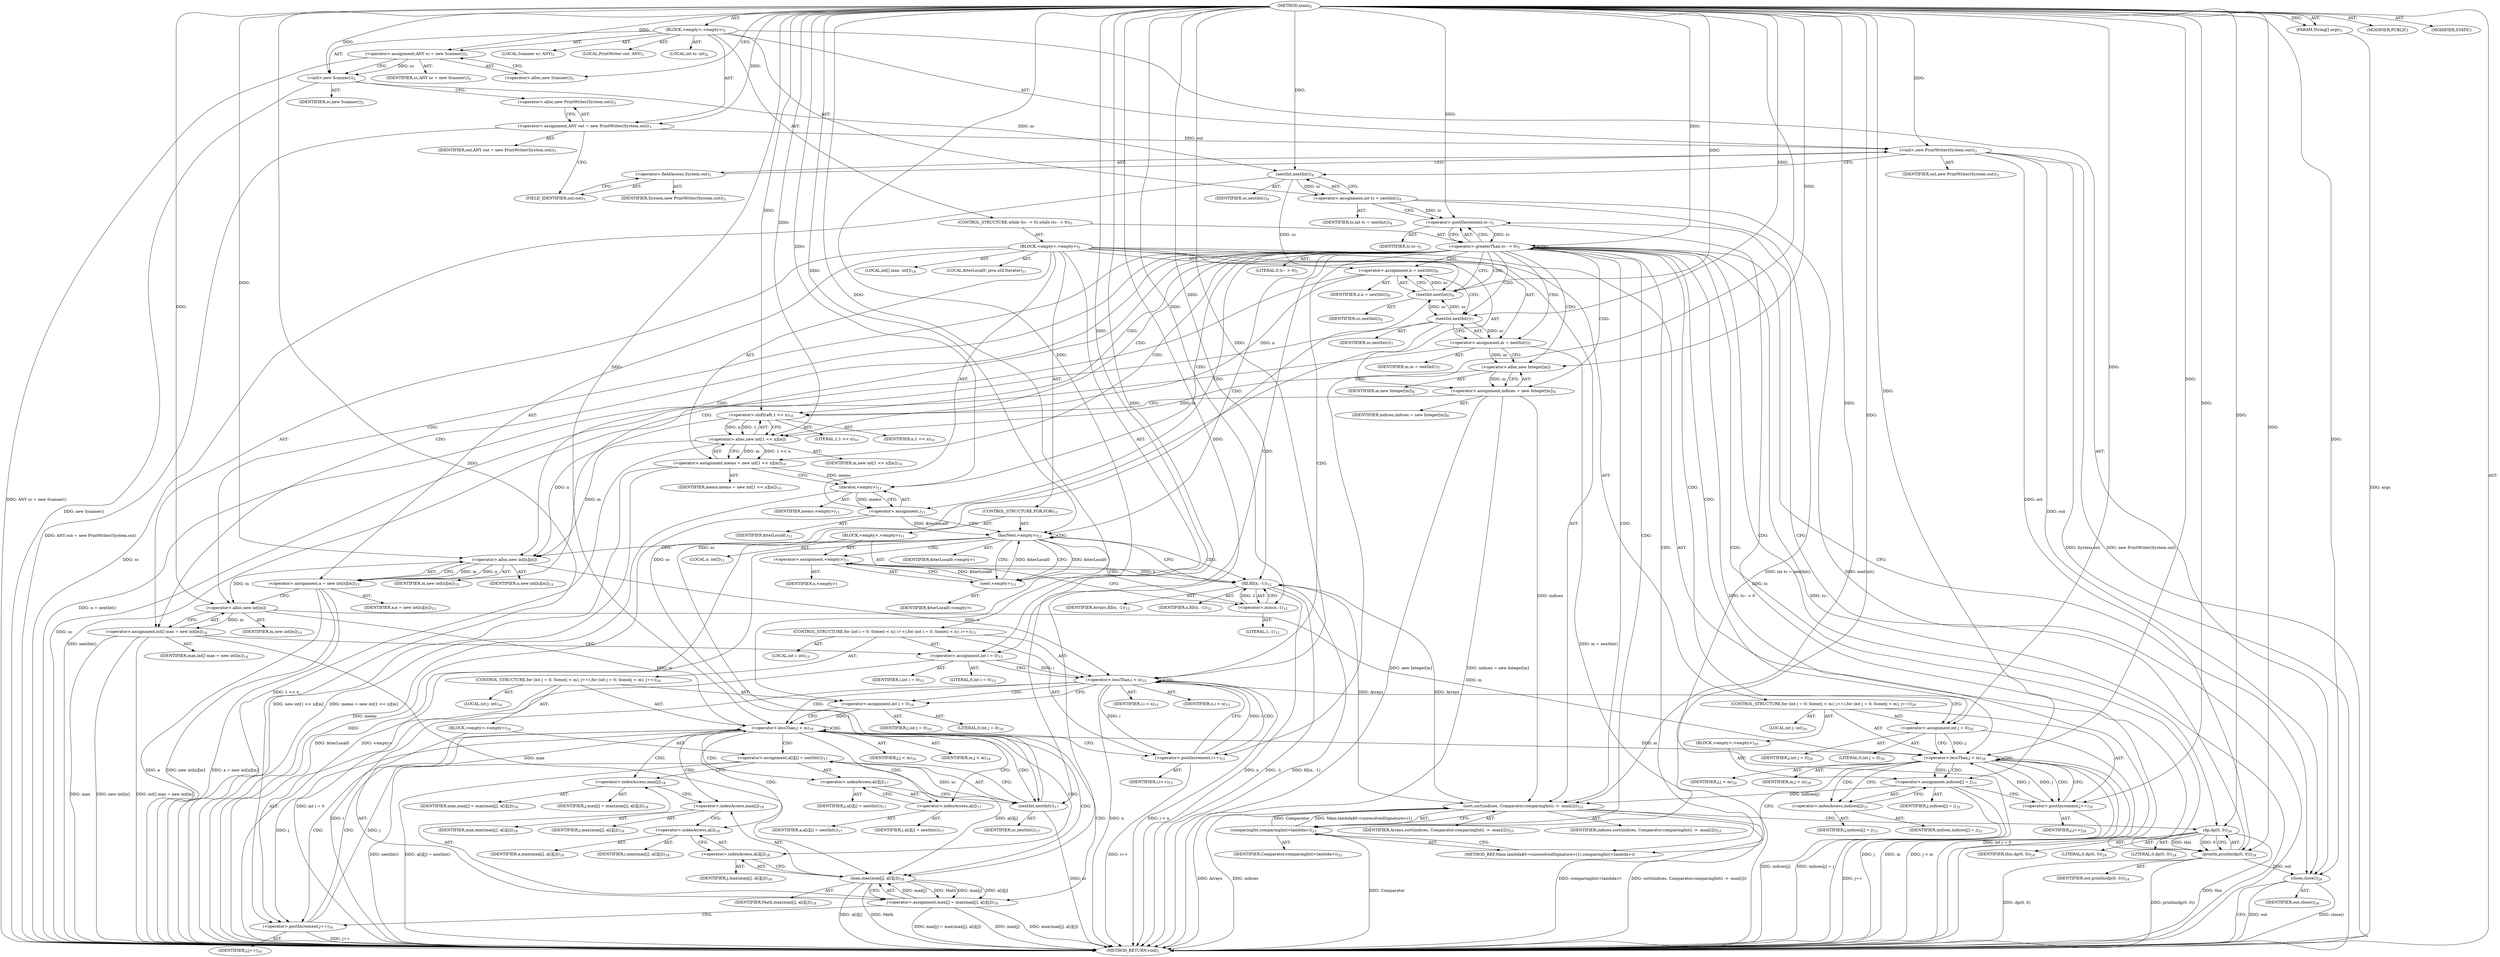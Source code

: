 digraph "main" {  
"34" [label = <(METHOD,main)<SUB>1</SUB>> ]
"19" [label = <(PARAM,String[] args)<SUB>1</SUB>> ]
"35" [label = <(BLOCK,&lt;empty&gt;,&lt;empty&gt;)<SUB>1</SUB>> ]
"4" [label = <(LOCAL,Scanner sc: ANY)<SUB>2</SUB>> ]
"36" [label = <(&lt;operator&gt;.assignment,ANY sc = new Scanner())<SUB>2</SUB>> ]
"37" [label = <(IDENTIFIER,sc,ANY sc = new Scanner())<SUB>2</SUB>> ]
"38" [label = <(&lt;operator&gt;.alloc,new Scanner())<SUB>2</SUB>> ]
"39" [label = <(&lt;init&gt;,new Scanner())<SUB>2</SUB>> ]
"3" [label = <(IDENTIFIER,sc,new Scanner())<SUB>2</SUB>> ]
"6" [label = <(LOCAL,PrintWriter out: ANY)<SUB>3</SUB>> ]
"40" [label = <(&lt;operator&gt;.assignment,ANY out = new PrintWriter(System.out))<SUB>3</SUB>> ]
"41" [label = <(IDENTIFIER,out,ANY out = new PrintWriter(System.out))<SUB>3</SUB>> ]
"42" [label = <(&lt;operator&gt;.alloc,new PrintWriter(System.out))<SUB>3</SUB>> ]
"43" [label = <(&lt;init&gt;,new PrintWriter(System.out))<SUB>3</SUB>> ]
"5" [label = <(IDENTIFIER,out,new PrintWriter(System.out))<SUB>3</SUB>> ]
"44" [label = <(&lt;operator&gt;.fieldAccess,System.out)<SUB>3</SUB>> ]
"45" [label = <(IDENTIFIER,System,new PrintWriter(System.out))<SUB>3</SUB>> ]
"46" [label = <(FIELD_IDENTIFIER,out,out)<SUB>3</SUB>> ]
"17" [label = <(LOCAL,int tc: int)<SUB>4</SUB>> ]
"47" [label = <(&lt;operator&gt;.assignment,int tc = nextInt())<SUB>4</SUB>> ]
"48" [label = <(IDENTIFIER,tc,int tc = nextInt())<SUB>4</SUB>> ]
"49" [label = <(nextInt,nextInt())<SUB>4</SUB>> ]
"50" [label = <(IDENTIFIER,sc,nextInt())<SUB>4</SUB>> ]
"51" [label = <(CONTROL_STRUCTURE,while (tc-- &gt; 0),while (tc-- &gt; 0))<SUB>5</SUB>> ]
"52" [label = <(&lt;operator&gt;.greaterThan,tc-- &gt; 0)<SUB>5</SUB>> ]
"53" [label = <(&lt;operator&gt;.postDecrement,tc--)<SUB>5</SUB>> ]
"54" [label = <(IDENTIFIER,tc,tc--)<SUB>5</SUB>> ]
"55" [label = <(LITERAL,0,tc-- &gt; 0)<SUB>5</SUB>> ]
"56" [label = <(BLOCK,&lt;empty&gt;,&lt;empty&gt;)<SUB>5</SUB>> ]
"57" [label = <(&lt;operator&gt;.assignment,n = nextInt())<SUB>6</SUB>> ]
"58" [label = <(IDENTIFIER,n,n = nextInt())<SUB>6</SUB>> ]
"59" [label = <(nextInt,nextInt())<SUB>6</SUB>> ]
"60" [label = <(IDENTIFIER,sc,nextInt())<SUB>6</SUB>> ]
"61" [label = <(&lt;operator&gt;.assignment,m = nextInt())<SUB>7</SUB>> ]
"62" [label = <(IDENTIFIER,m,m = nextInt())<SUB>7</SUB>> ]
"63" [label = <(nextInt,nextInt())<SUB>7</SUB>> ]
"64" [label = <(IDENTIFIER,sc,nextInt())<SUB>7</SUB>> ]
"65" [label = <(&lt;operator&gt;.assignment,indices = new Integer[m])<SUB>8</SUB>> ]
"66" [label = <(IDENTIFIER,indices,indices = new Integer[m])<SUB>8</SUB>> ]
"67" [label = <(&lt;operator&gt;.alloc,new Integer[m])> ]
"68" [label = <(IDENTIFIER,m,new Integer[m])<SUB>8</SUB>> ]
"69" [label = <(&lt;operator&gt;.assignment,memo = new int[1 &lt;&lt; n][m])<SUB>10</SUB>> ]
"70" [label = <(IDENTIFIER,memo,memo = new int[1 &lt;&lt; n][m])<SUB>10</SUB>> ]
"71" [label = <(&lt;operator&gt;.alloc,new int[1 &lt;&lt; n][m])> ]
"72" [label = <(&lt;operator&gt;.shiftLeft,1 &lt;&lt; n)<SUB>10</SUB>> ]
"73" [label = <(LITERAL,1,1 &lt;&lt; n)<SUB>10</SUB>> ]
"74" [label = <(IDENTIFIER,n,1 &lt;&lt; n)<SUB>10</SUB>> ]
"75" [label = <(IDENTIFIER,m,new int[1 &lt;&lt; n][m])<SUB>10</SUB>> ]
"76" [label = <(LOCAL,$iterLocal0: java.util.Iterator)<SUB>11</SUB>> ]
"77" [label = <(&lt;operator&gt;.assignment,)<SUB>11</SUB>> ]
"78" [label = <(IDENTIFIER,$iterLocal0,)<SUB>11</SUB>> ]
"79" [label = <(iterator,&lt;empty&gt;)<SUB>11</SUB>> ]
"80" [label = <(IDENTIFIER,memo,&lt;empty&gt;)<SUB>11</SUB>> ]
"81" [label = <(CONTROL_STRUCTURE,FOR,FOR)<SUB>11</SUB>> ]
"82" [label = <(hasNext,&lt;empty&gt;)<SUB>11</SUB>> ]
"83" [label = <(IDENTIFIER,$iterLocal0,&lt;empty&gt;)> ]
"84" [label = <(BLOCK,&lt;empty&gt;,&lt;empty&gt;)<SUB>11</SUB>> ]
"85" [label = <(LOCAL,x: int[])<SUB>11</SUB>> ]
"86" [label = <(&lt;operator&gt;.assignment,&lt;empty&gt;)<SUB>11</SUB>> ]
"87" [label = <(IDENTIFIER,x,&lt;empty&gt;)> ]
"88" [label = <(next,&lt;empty&gt;)<SUB>11</SUB>> ]
"89" [label = <(IDENTIFIER,$iterLocal0,&lt;empty&gt;)> ]
"90" [label = <(fill,fill(x, -1))<SUB>12</SUB>> ]
"91" [label = <(IDENTIFIER,Arrays,fill(x, -1))<SUB>12</SUB>> ]
"92" [label = <(IDENTIFIER,x,fill(x, -1))<SUB>12</SUB>> ]
"93" [label = <(&lt;operator&gt;.minus,-1)<SUB>12</SUB>> ]
"94" [label = <(LITERAL,1,-1)<SUB>12</SUB>> ]
"95" [label = <(&lt;operator&gt;.assignment,a = new int[n][m])<SUB>13</SUB>> ]
"96" [label = <(IDENTIFIER,a,a = new int[n][m])<SUB>13</SUB>> ]
"97" [label = <(&lt;operator&gt;.alloc,new int[n][m])> ]
"98" [label = <(IDENTIFIER,n,new int[n][m])<SUB>13</SUB>> ]
"99" [label = <(IDENTIFIER,m,new int[n][m])<SUB>13</SUB>> ]
"8" [label = <(LOCAL,int[] max: int[])<SUB>14</SUB>> ]
"100" [label = <(&lt;operator&gt;.assignment,int[] max = new int[m])<SUB>14</SUB>> ]
"101" [label = <(IDENTIFIER,max,int[] max = new int[m])<SUB>14</SUB>> ]
"102" [label = <(&lt;operator&gt;.alloc,new int[m])> ]
"103" [label = <(IDENTIFIER,m,new int[m])<SUB>14</SUB>> ]
"104" [label = <(CONTROL_STRUCTURE,for (int i = 0; Some(i &lt; n); i++),for (int i = 0; Some(i &lt; n); i++))<SUB>15</SUB>> ]
"11" [label = <(LOCAL,int i: int)<SUB>15</SUB>> ]
"105" [label = <(&lt;operator&gt;.assignment,int i = 0)<SUB>15</SUB>> ]
"106" [label = <(IDENTIFIER,i,int i = 0)<SUB>15</SUB>> ]
"107" [label = <(LITERAL,0,int i = 0)<SUB>15</SUB>> ]
"108" [label = <(&lt;operator&gt;.lessThan,i &lt; n)<SUB>15</SUB>> ]
"109" [label = <(IDENTIFIER,i,i &lt; n)<SUB>15</SUB>> ]
"110" [label = <(IDENTIFIER,n,i &lt; n)<SUB>15</SUB>> ]
"111" [label = <(&lt;operator&gt;.postIncrement,i++)<SUB>15</SUB>> ]
"112" [label = <(IDENTIFIER,i,i++)<SUB>15</SUB>> ]
"113" [label = <(CONTROL_STRUCTURE,for (int j = 0; Some(j &lt; m); j++),for (int j = 0; Some(j &lt; m); j++))<SUB>16</SUB>> ]
"114" [label = <(LOCAL,int j: int)<SUB>16</SUB>> ]
"115" [label = <(&lt;operator&gt;.assignment,int j = 0)<SUB>16</SUB>> ]
"116" [label = <(IDENTIFIER,j,int j = 0)<SUB>16</SUB>> ]
"117" [label = <(LITERAL,0,int j = 0)<SUB>16</SUB>> ]
"118" [label = <(&lt;operator&gt;.lessThan,j &lt; m)<SUB>16</SUB>> ]
"119" [label = <(IDENTIFIER,j,j &lt; m)<SUB>16</SUB>> ]
"120" [label = <(IDENTIFIER,m,j &lt; m)<SUB>16</SUB>> ]
"121" [label = <(&lt;operator&gt;.postIncrement,j++)<SUB>16</SUB>> ]
"122" [label = <(IDENTIFIER,j,j++)<SUB>16</SUB>> ]
"123" [label = <(BLOCK,&lt;empty&gt;,&lt;empty&gt;)<SUB>16</SUB>> ]
"124" [label = <(&lt;operator&gt;.assignment,a[i][j] = nextInt())<SUB>17</SUB>> ]
"125" [label = <(&lt;operator&gt;.indexAccess,a[i][j])<SUB>17</SUB>> ]
"126" [label = <(&lt;operator&gt;.indexAccess,a[i])<SUB>17</SUB>> ]
"127" [label = <(IDENTIFIER,a,a[i][j] = nextInt())<SUB>17</SUB>> ]
"128" [label = <(IDENTIFIER,i,a[i][j] = nextInt())<SUB>17</SUB>> ]
"129" [label = <(IDENTIFIER,j,a[i][j] = nextInt())<SUB>17</SUB>> ]
"130" [label = <(nextInt,nextInt())<SUB>17</SUB>> ]
"131" [label = <(IDENTIFIER,sc,nextInt())<SUB>17</SUB>> ]
"132" [label = <(&lt;operator&gt;.assignment,max[j] = max(max[j], a[i][j]))<SUB>18</SUB>> ]
"133" [label = <(&lt;operator&gt;.indexAccess,max[j])<SUB>18</SUB>> ]
"134" [label = <(IDENTIFIER,max,max[j] = max(max[j], a[i][j]))<SUB>18</SUB>> ]
"135" [label = <(IDENTIFIER,j,max[j] = max(max[j], a[i][j]))<SUB>18</SUB>> ]
"136" [label = <(max,max(max[j], a[i][j]))<SUB>18</SUB>> ]
"137" [label = <(IDENTIFIER,Math,max(max[j], a[i][j]))<SUB>18</SUB>> ]
"138" [label = <(&lt;operator&gt;.indexAccess,max[j])<SUB>18</SUB>> ]
"139" [label = <(IDENTIFIER,max,max(max[j], a[i][j]))<SUB>18</SUB>> ]
"140" [label = <(IDENTIFIER,j,max(max[j], a[i][j]))<SUB>18</SUB>> ]
"141" [label = <(&lt;operator&gt;.indexAccess,a[i][j])<SUB>18</SUB>> ]
"142" [label = <(&lt;operator&gt;.indexAccess,a[i])<SUB>18</SUB>> ]
"143" [label = <(IDENTIFIER,a,max(max[j], a[i][j]))<SUB>18</SUB>> ]
"144" [label = <(IDENTIFIER,i,max(max[j], a[i][j]))<SUB>18</SUB>> ]
"145" [label = <(IDENTIFIER,j,max(max[j], a[i][j]))<SUB>18</SUB>> ]
"146" [label = <(CONTROL_STRUCTURE,for (int j = 0; Some(j &lt; m); j++),for (int j = 0; Some(j &lt; m); j++))<SUB>20</SUB>> ]
"13" [label = <(LOCAL,int j: int)<SUB>20</SUB>> ]
"147" [label = <(&lt;operator&gt;.assignment,int j = 0)<SUB>20</SUB>> ]
"148" [label = <(IDENTIFIER,j,int j = 0)<SUB>20</SUB>> ]
"149" [label = <(LITERAL,0,int j = 0)<SUB>20</SUB>> ]
"150" [label = <(&lt;operator&gt;.lessThan,j &lt; m)<SUB>20</SUB>> ]
"151" [label = <(IDENTIFIER,j,j &lt; m)<SUB>20</SUB>> ]
"152" [label = <(IDENTIFIER,m,j &lt; m)<SUB>20</SUB>> ]
"153" [label = <(&lt;operator&gt;.postIncrement,j++)<SUB>20</SUB>> ]
"154" [label = <(IDENTIFIER,j,j++)<SUB>20</SUB>> ]
"155" [label = <(BLOCK,&lt;empty&gt;,&lt;empty&gt;)<SUB>20</SUB>> ]
"156" [label = <(&lt;operator&gt;.assignment,indices[j] = j)<SUB>21</SUB>> ]
"157" [label = <(&lt;operator&gt;.indexAccess,indices[j])<SUB>21</SUB>> ]
"158" [label = <(IDENTIFIER,indices,indices[j] = j)<SUB>21</SUB>> ]
"159" [label = <(IDENTIFIER,j,indices[j] = j)<SUB>21</SUB>> ]
"160" [label = <(IDENTIFIER,j,indices[j] = j)<SUB>21</SUB>> ]
"161" [label = <(sort,sort(indices, Comparator.comparingInt(i -&gt; -max[i])))<SUB>23</SUB>> ]
"162" [label = <(IDENTIFIER,Arrays,sort(indices, Comparator.comparingInt(i -&gt; -max[i])))<SUB>23</SUB>> ]
"163" [label = <(IDENTIFIER,indices,sort(indices, Comparator.comparingInt(i -&gt; -max[i])))<SUB>23</SUB>> ]
"164" [label = <(comparingInt,comparingInt(&lt;lambda&gt;))<SUB>23</SUB>> ]
"165" [label = <(IDENTIFIER,Comparator,comparingInt(&lt;lambda&gt;))<SUB>23</SUB>> ]
"9" [label = <(METHOD_REF,Main.lambda$0:&lt;unresolvedSignature&gt;(1),comparingInt(&lt;lambda&gt;))> ]
"166" [label = <(println,println(dp(0, 0)))<SUB>24</SUB>> ]
"167" [label = <(IDENTIFIER,out,println(dp(0, 0)))<SUB>24</SUB>> ]
"168" [label = <(dp,dp(0, 0))<SUB>24</SUB>> ]
"169" [label = <(IDENTIFIER,this,dp(0, 0))<SUB>24</SUB>> ]
"170" [label = <(LITERAL,0,dp(0, 0))<SUB>24</SUB>> ]
"171" [label = <(LITERAL,0,dp(0, 0))<SUB>24</SUB>> ]
"172" [label = <(close,close())<SUB>26</SUB>> ]
"173" [label = <(IDENTIFIER,out,close())<SUB>26</SUB>> ]
"174" [label = <(MODIFIER,PUBLIC)> ]
"175" [label = <(MODIFIER,STATIC)> ]
"176" [label = <(METHOD_RETURN,void)<SUB>1</SUB>> ]
  "34" -> "19"  [ label = "AST: "] 
  "34" -> "35"  [ label = "AST: "] 
  "34" -> "174"  [ label = "AST: "] 
  "34" -> "175"  [ label = "AST: "] 
  "34" -> "176"  [ label = "AST: "] 
  "35" -> "4"  [ label = "AST: "] 
  "35" -> "36"  [ label = "AST: "] 
  "35" -> "39"  [ label = "AST: "] 
  "35" -> "6"  [ label = "AST: "] 
  "35" -> "40"  [ label = "AST: "] 
  "35" -> "43"  [ label = "AST: "] 
  "35" -> "17"  [ label = "AST: "] 
  "35" -> "47"  [ label = "AST: "] 
  "35" -> "51"  [ label = "AST: "] 
  "35" -> "172"  [ label = "AST: "] 
  "36" -> "37"  [ label = "AST: "] 
  "36" -> "38"  [ label = "AST: "] 
  "39" -> "3"  [ label = "AST: "] 
  "40" -> "41"  [ label = "AST: "] 
  "40" -> "42"  [ label = "AST: "] 
  "43" -> "5"  [ label = "AST: "] 
  "43" -> "44"  [ label = "AST: "] 
  "44" -> "45"  [ label = "AST: "] 
  "44" -> "46"  [ label = "AST: "] 
  "47" -> "48"  [ label = "AST: "] 
  "47" -> "49"  [ label = "AST: "] 
  "49" -> "50"  [ label = "AST: "] 
  "51" -> "52"  [ label = "AST: "] 
  "51" -> "56"  [ label = "AST: "] 
  "52" -> "53"  [ label = "AST: "] 
  "52" -> "55"  [ label = "AST: "] 
  "53" -> "54"  [ label = "AST: "] 
  "56" -> "57"  [ label = "AST: "] 
  "56" -> "61"  [ label = "AST: "] 
  "56" -> "65"  [ label = "AST: "] 
  "56" -> "69"  [ label = "AST: "] 
  "56" -> "76"  [ label = "AST: "] 
  "56" -> "77"  [ label = "AST: "] 
  "56" -> "81"  [ label = "AST: "] 
  "56" -> "95"  [ label = "AST: "] 
  "56" -> "8"  [ label = "AST: "] 
  "56" -> "100"  [ label = "AST: "] 
  "56" -> "104"  [ label = "AST: "] 
  "56" -> "146"  [ label = "AST: "] 
  "56" -> "161"  [ label = "AST: "] 
  "56" -> "166"  [ label = "AST: "] 
  "57" -> "58"  [ label = "AST: "] 
  "57" -> "59"  [ label = "AST: "] 
  "59" -> "60"  [ label = "AST: "] 
  "61" -> "62"  [ label = "AST: "] 
  "61" -> "63"  [ label = "AST: "] 
  "63" -> "64"  [ label = "AST: "] 
  "65" -> "66"  [ label = "AST: "] 
  "65" -> "67"  [ label = "AST: "] 
  "67" -> "68"  [ label = "AST: "] 
  "69" -> "70"  [ label = "AST: "] 
  "69" -> "71"  [ label = "AST: "] 
  "71" -> "72"  [ label = "AST: "] 
  "71" -> "75"  [ label = "AST: "] 
  "72" -> "73"  [ label = "AST: "] 
  "72" -> "74"  [ label = "AST: "] 
  "77" -> "78"  [ label = "AST: "] 
  "77" -> "79"  [ label = "AST: "] 
  "79" -> "80"  [ label = "AST: "] 
  "81" -> "82"  [ label = "AST: "] 
  "81" -> "84"  [ label = "AST: "] 
  "82" -> "83"  [ label = "AST: "] 
  "84" -> "85"  [ label = "AST: "] 
  "84" -> "86"  [ label = "AST: "] 
  "84" -> "90"  [ label = "AST: "] 
  "86" -> "87"  [ label = "AST: "] 
  "86" -> "88"  [ label = "AST: "] 
  "88" -> "89"  [ label = "AST: "] 
  "90" -> "91"  [ label = "AST: "] 
  "90" -> "92"  [ label = "AST: "] 
  "90" -> "93"  [ label = "AST: "] 
  "93" -> "94"  [ label = "AST: "] 
  "95" -> "96"  [ label = "AST: "] 
  "95" -> "97"  [ label = "AST: "] 
  "97" -> "98"  [ label = "AST: "] 
  "97" -> "99"  [ label = "AST: "] 
  "100" -> "101"  [ label = "AST: "] 
  "100" -> "102"  [ label = "AST: "] 
  "102" -> "103"  [ label = "AST: "] 
  "104" -> "11"  [ label = "AST: "] 
  "104" -> "105"  [ label = "AST: "] 
  "104" -> "108"  [ label = "AST: "] 
  "104" -> "111"  [ label = "AST: "] 
  "104" -> "113"  [ label = "AST: "] 
  "105" -> "106"  [ label = "AST: "] 
  "105" -> "107"  [ label = "AST: "] 
  "108" -> "109"  [ label = "AST: "] 
  "108" -> "110"  [ label = "AST: "] 
  "111" -> "112"  [ label = "AST: "] 
  "113" -> "114"  [ label = "AST: "] 
  "113" -> "115"  [ label = "AST: "] 
  "113" -> "118"  [ label = "AST: "] 
  "113" -> "121"  [ label = "AST: "] 
  "113" -> "123"  [ label = "AST: "] 
  "115" -> "116"  [ label = "AST: "] 
  "115" -> "117"  [ label = "AST: "] 
  "118" -> "119"  [ label = "AST: "] 
  "118" -> "120"  [ label = "AST: "] 
  "121" -> "122"  [ label = "AST: "] 
  "123" -> "124"  [ label = "AST: "] 
  "123" -> "132"  [ label = "AST: "] 
  "124" -> "125"  [ label = "AST: "] 
  "124" -> "130"  [ label = "AST: "] 
  "125" -> "126"  [ label = "AST: "] 
  "125" -> "129"  [ label = "AST: "] 
  "126" -> "127"  [ label = "AST: "] 
  "126" -> "128"  [ label = "AST: "] 
  "130" -> "131"  [ label = "AST: "] 
  "132" -> "133"  [ label = "AST: "] 
  "132" -> "136"  [ label = "AST: "] 
  "133" -> "134"  [ label = "AST: "] 
  "133" -> "135"  [ label = "AST: "] 
  "136" -> "137"  [ label = "AST: "] 
  "136" -> "138"  [ label = "AST: "] 
  "136" -> "141"  [ label = "AST: "] 
  "138" -> "139"  [ label = "AST: "] 
  "138" -> "140"  [ label = "AST: "] 
  "141" -> "142"  [ label = "AST: "] 
  "141" -> "145"  [ label = "AST: "] 
  "142" -> "143"  [ label = "AST: "] 
  "142" -> "144"  [ label = "AST: "] 
  "146" -> "13"  [ label = "AST: "] 
  "146" -> "147"  [ label = "AST: "] 
  "146" -> "150"  [ label = "AST: "] 
  "146" -> "153"  [ label = "AST: "] 
  "146" -> "155"  [ label = "AST: "] 
  "147" -> "148"  [ label = "AST: "] 
  "147" -> "149"  [ label = "AST: "] 
  "150" -> "151"  [ label = "AST: "] 
  "150" -> "152"  [ label = "AST: "] 
  "153" -> "154"  [ label = "AST: "] 
  "155" -> "156"  [ label = "AST: "] 
  "156" -> "157"  [ label = "AST: "] 
  "156" -> "160"  [ label = "AST: "] 
  "157" -> "158"  [ label = "AST: "] 
  "157" -> "159"  [ label = "AST: "] 
  "161" -> "162"  [ label = "AST: "] 
  "161" -> "163"  [ label = "AST: "] 
  "161" -> "164"  [ label = "AST: "] 
  "164" -> "165"  [ label = "AST: "] 
  "164" -> "9"  [ label = "AST: "] 
  "166" -> "167"  [ label = "AST: "] 
  "166" -> "168"  [ label = "AST: "] 
  "168" -> "169"  [ label = "AST: "] 
  "168" -> "170"  [ label = "AST: "] 
  "168" -> "171"  [ label = "AST: "] 
  "172" -> "173"  [ label = "AST: "] 
  "36" -> "39"  [ label = "CFG: "] 
  "39" -> "42"  [ label = "CFG: "] 
  "40" -> "46"  [ label = "CFG: "] 
  "43" -> "49"  [ label = "CFG: "] 
  "47" -> "53"  [ label = "CFG: "] 
  "172" -> "176"  [ label = "CFG: "] 
  "38" -> "36"  [ label = "CFG: "] 
  "42" -> "40"  [ label = "CFG: "] 
  "44" -> "43"  [ label = "CFG: "] 
  "49" -> "47"  [ label = "CFG: "] 
  "52" -> "59"  [ label = "CFG: "] 
  "52" -> "172"  [ label = "CFG: "] 
  "46" -> "44"  [ label = "CFG: "] 
  "53" -> "52"  [ label = "CFG: "] 
  "57" -> "63"  [ label = "CFG: "] 
  "61" -> "67"  [ label = "CFG: "] 
  "65" -> "72"  [ label = "CFG: "] 
  "69" -> "79"  [ label = "CFG: "] 
  "77" -> "82"  [ label = "CFG: "] 
  "95" -> "102"  [ label = "CFG: "] 
  "100" -> "105"  [ label = "CFG: "] 
  "161" -> "168"  [ label = "CFG: "] 
  "166" -> "53"  [ label = "CFG: "] 
  "59" -> "57"  [ label = "CFG: "] 
  "63" -> "61"  [ label = "CFG: "] 
  "67" -> "65"  [ label = "CFG: "] 
  "71" -> "69"  [ label = "CFG: "] 
  "79" -> "77"  [ label = "CFG: "] 
  "82" -> "88"  [ label = "CFG: "] 
  "82" -> "97"  [ label = "CFG: "] 
  "97" -> "95"  [ label = "CFG: "] 
  "102" -> "100"  [ label = "CFG: "] 
  "105" -> "108"  [ label = "CFG: "] 
  "108" -> "115"  [ label = "CFG: "] 
  "108" -> "147"  [ label = "CFG: "] 
  "111" -> "108"  [ label = "CFG: "] 
  "147" -> "150"  [ label = "CFG: "] 
  "150" -> "157"  [ label = "CFG: "] 
  "150" -> "9"  [ label = "CFG: "] 
  "153" -> "150"  [ label = "CFG: "] 
  "164" -> "161"  [ label = "CFG: "] 
  "168" -> "166"  [ label = "CFG: "] 
  "72" -> "71"  [ label = "CFG: "] 
  "86" -> "93"  [ label = "CFG: "] 
  "90" -> "82"  [ label = "CFG: "] 
  "115" -> "118"  [ label = "CFG: "] 
  "118" -> "126"  [ label = "CFG: "] 
  "118" -> "111"  [ label = "CFG: "] 
  "121" -> "118"  [ label = "CFG: "] 
  "156" -> "153"  [ label = "CFG: "] 
  "9" -> "164"  [ label = "CFG: "] 
  "88" -> "86"  [ label = "CFG: "] 
  "93" -> "90"  [ label = "CFG: "] 
  "124" -> "133"  [ label = "CFG: "] 
  "132" -> "121"  [ label = "CFG: "] 
  "157" -> "156"  [ label = "CFG: "] 
  "125" -> "130"  [ label = "CFG: "] 
  "130" -> "124"  [ label = "CFG: "] 
  "133" -> "138"  [ label = "CFG: "] 
  "136" -> "132"  [ label = "CFG: "] 
  "126" -> "125"  [ label = "CFG: "] 
  "138" -> "142"  [ label = "CFG: "] 
  "141" -> "136"  [ label = "CFG: "] 
  "142" -> "141"  [ label = "CFG: "] 
  "34" -> "38"  [ label = "CFG: "] 
  "19" -> "176"  [ label = "DDG: args"] 
  "36" -> "176"  [ label = "DDG: ANY sc = new Scanner()"] 
  "39" -> "176"  [ label = "DDG: new Scanner()"] 
  "40" -> "176"  [ label = "DDG: ANY out = new PrintWriter(System.out)"] 
  "43" -> "176"  [ label = "DDG: System.out"] 
  "43" -> "176"  [ label = "DDG: new PrintWriter(System.out)"] 
  "49" -> "176"  [ label = "DDG: sc"] 
  "47" -> "176"  [ label = "DDG: nextInt()"] 
  "47" -> "176"  [ label = "DDG: int tc = nextInt()"] 
  "53" -> "176"  [ label = "DDG: tc"] 
  "52" -> "176"  [ label = "DDG: tc--"] 
  "52" -> "176"  [ label = "DDG: tc-- &gt; 0"] 
  "172" -> "176"  [ label = "DDG: out"] 
  "172" -> "176"  [ label = "DDG: close()"] 
  "57" -> "176"  [ label = "DDG: n = nextInt()"] 
  "63" -> "176"  [ label = "DDG: sc"] 
  "61" -> "176"  [ label = "DDG: nextInt()"] 
  "61" -> "176"  [ label = "DDG: m = nextInt()"] 
  "65" -> "176"  [ label = "DDG: new Integer[m]"] 
  "65" -> "176"  [ label = "DDG: indices = new Integer[m]"] 
  "71" -> "176"  [ label = "DDG: 1 &lt;&lt; n"] 
  "69" -> "176"  [ label = "DDG: new int[1 &lt;&lt; n][m]"] 
  "69" -> "176"  [ label = "DDG: memo = new int[1 &lt;&lt; n][m]"] 
  "79" -> "176"  [ label = "DDG: memo"] 
  "77" -> "176"  [ label = "DDG: "] 
  "82" -> "176"  [ label = "DDG: $iterLocal0"] 
  "82" -> "176"  [ label = "DDG: &lt;empty&gt;"] 
  "95" -> "176"  [ label = "DDG: a"] 
  "95" -> "176"  [ label = "DDG: new int[n][m]"] 
  "95" -> "176"  [ label = "DDG: a = new int[n][m]"] 
  "100" -> "176"  [ label = "DDG: max"] 
  "100" -> "176"  [ label = "DDG: new int[m]"] 
  "100" -> "176"  [ label = "DDG: int[] max = new int[m]"] 
  "105" -> "176"  [ label = "DDG: int i = 0"] 
  "108" -> "176"  [ label = "DDG: i"] 
  "108" -> "176"  [ label = "DDG: n"] 
  "108" -> "176"  [ label = "DDG: i &lt; n"] 
  "147" -> "176"  [ label = "DDG: int j = 0"] 
  "150" -> "176"  [ label = "DDG: j"] 
  "150" -> "176"  [ label = "DDG: m"] 
  "150" -> "176"  [ label = "DDG: j &lt; m"] 
  "161" -> "176"  [ label = "DDG: Arrays"] 
  "161" -> "176"  [ label = "DDG: indices"] 
  "161" -> "176"  [ label = "DDG: comparingInt(&lt;lambda&gt;)"] 
  "161" -> "176"  [ label = "DDG: sort(indices, Comparator.comparingInt(i -&gt; -max[i]))"] 
  "166" -> "176"  [ label = "DDG: dp(0, 0)"] 
  "166" -> "176"  [ label = "DDG: println(dp(0, 0))"] 
  "156" -> "176"  [ label = "DDG: indices[j]"] 
  "156" -> "176"  [ label = "DDG: indices[j] = j"] 
  "153" -> "176"  [ label = "DDG: j++"] 
  "111" -> "176"  [ label = "DDG: i++"] 
  "130" -> "176"  [ label = "DDG: sc"] 
  "124" -> "176"  [ label = "DDG: nextInt()"] 
  "124" -> "176"  [ label = "DDG: a[i][j] = nextInt()"] 
  "132" -> "176"  [ label = "DDG: max[j]"] 
  "136" -> "176"  [ label = "DDG: a[i][j]"] 
  "132" -> "176"  [ label = "DDG: max(max[j], a[i][j])"] 
  "132" -> "176"  [ label = "DDG: max[j] = max(max[j], a[i][j])"] 
  "121" -> "176"  [ label = "DDG: j++"] 
  "90" -> "176"  [ label = "DDG: x"] 
  "90" -> "176"  [ label = "DDG: -1"] 
  "90" -> "176"  [ label = "DDG: fill(x, -1)"] 
  "168" -> "176"  [ label = "DDG: this"] 
  "136" -> "176"  [ label = "DDG: Math"] 
  "164" -> "176"  [ label = "DDG: Comparator"] 
  "34" -> "19"  [ label = "DDG: "] 
  "34" -> "36"  [ label = "DDG: "] 
  "34" -> "40"  [ label = "DDG: "] 
  "49" -> "47"  [ label = "DDG: sc"] 
  "36" -> "39"  [ label = "DDG: sc"] 
  "34" -> "39"  [ label = "DDG: "] 
  "40" -> "43"  [ label = "DDG: out"] 
  "34" -> "43"  [ label = "DDG: "] 
  "43" -> "172"  [ label = "DDG: out"] 
  "166" -> "172"  [ label = "DDG: out"] 
  "34" -> "172"  [ label = "DDG: "] 
  "39" -> "49"  [ label = "DDG: sc"] 
  "34" -> "49"  [ label = "DDG: "] 
  "53" -> "52"  [ label = "DDG: tc"] 
  "34" -> "52"  [ label = "DDG: "] 
  "59" -> "57"  [ label = "DDG: sc"] 
  "63" -> "61"  [ label = "DDG: sc"] 
  "67" -> "65"  [ label = "DDG: m"] 
  "71" -> "69"  [ label = "DDG: 1 &lt;&lt; n"] 
  "71" -> "69"  [ label = "DDG: m"] 
  "79" -> "77"  [ label = "DDG: memo"] 
  "97" -> "95"  [ label = "DDG: n"] 
  "97" -> "95"  [ label = "DDG: m"] 
  "102" -> "100"  [ label = "DDG: m"] 
  "47" -> "53"  [ label = "DDG: tc"] 
  "34" -> "53"  [ label = "DDG: "] 
  "34" -> "105"  [ label = "DDG: "] 
  "34" -> "147"  [ label = "DDG: "] 
  "90" -> "161"  [ label = "DDG: Arrays"] 
  "34" -> "161"  [ label = "DDG: "] 
  "65" -> "161"  [ label = "DDG: indices"] 
  "156" -> "161"  [ label = "DDG: indices[j]"] 
  "164" -> "161"  [ label = "DDG: Comparator"] 
  "164" -> "161"  [ label = "DDG: Main.lambda$0:&lt;unresolvedSignature&gt;(1)"] 
  "43" -> "166"  [ label = "DDG: out"] 
  "34" -> "166"  [ label = "DDG: "] 
  "168" -> "166"  [ label = "DDG: this"] 
  "168" -> "166"  [ label = "DDG: 0"] 
  "49" -> "59"  [ label = "DDG: sc"] 
  "63" -> "59"  [ label = "DDG: sc"] 
  "130" -> "59"  [ label = "DDG: sc"] 
  "34" -> "59"  [ label = "DDG: "] 
  "59" -> "63"  [ label = "DDG: sc"] 
  "34" -> "63"  [ label = "DDG: "] 
  "61" -> "67"  [ label = "DDG: m"] 
  "34" -> "67"  [ label = "DDG: "] 
  "72" -> "71"  [ label = "DDG: 1"] 
  "72" -> "71"  [ label = "DDG: n"] 
  "67" -> "71"  [ label = "DDG: m"] 
  "34" -> "71"  [ label = "DDG: "] 
  "69" -> "79"  [ label = "DDG: memo"] 
  "34" -> "79"  [ label = "DDG: "] 
  "77" -> "82"  [ label = "DDG: $iterLocal0"] 
  "88" -> "82"  [ label = "DDG: $iterLocal0"] 
  "34" -> "82"  [ label = "DDG: "] 
  "88" -> "86"  [ label = "DDG: $iterLocal0"] 
  "72" -> "97"  [ label = "DDG: n"] 
  "34" -> "97"  [ label = "DDG: "] 
  "71" -> "97"  [ label = "DDG: m"] 
  "97" -> "102"  [ label = "DDG: m"] 
  "34" -> "102"  [ label = "DDG: "] 
  "105" -> "108"  [ label = "DDG: i"] 
  "111" -> "108"  [ label = "DDG: i"] 
  "34" -> "108"  [ label = "DDG: "] 
  "97" -> "108"  [ label = "DDG: n"] 
  "108" -> "111"  [ label = "DDG: i"] 
  "34" -> "111"  [ label = "DDG: "] 
  "34" -> "115"  [ label = "DDG: "] 
  "147" -> "150"  [ label = "DDG: j"] 
  "153" -> "150"  [ label = "DDG: j"] 
  "34" -> "150"  [ label = "DDG: "] 
  "102" -> "150"  [ label = "DDG: m"] 
  "118" -> "150"  [ label = "DDG: m"] 
  "34" -> "153"  [ label = "DDG: "] 
  "150" -> "153"  [ label = "DDG: j"] 
  "150" -> "156"  [ label = "DDG: j"] 
  "34" -> "156"  [ label = "DDG: "] 
  "34" -> "164"  [ label = "DDG: "] 
  "34" -> "168"  [ label = "DDG: "] 
  "34" -> "72"  [ label = "DDG: "] 
  "57" -> "72"  [ label = "DDG: n"] 
  "161" -> "90"  [ label = "DDG: Arrays"] 
  "34" -> "90"  [ label = "DDG: "] 
  "86" -> "90"  [ label = "DDG: x"] 
  "93" -> "90"  [ label = "DDG: 1"] 
  "115" -> "118"  [ label = "DDG: j"] 
  "121" -> "118"  [ label = "DDG: j"] 
  "34" -> "118"  [ label = "DDG: "] 
  "102" -> "118"  [ label = "DDG: m"] 
  "118" -> "121"  [ label = "DDG: j"] 
  "34" -> "121"  [ label = "DDG: "] 
  "130" -> "124"  [ label = "DDG: sc"] 
  "136" -> "132"  [ label = "DDG: Math"] 
  "136" -> "132"  [ label = "DDG: max[j]"] 
  "136" -> "132"  [ label = "DDG: a[i][j]"] 
  "82" -> "88"  [ label = "DDG: $iterLocal0"] 
  "34" -> "88"  [ label = "DDG: "] 
  "34" -> "93"  [ label = "DDG: "] 
  "63" -> "130"  [ label = "DDG: sc"] 
  "34" -> "130"  [ label = "DDG: "] 
  "34" -> "136"  [ label = "DDG: "] 
  "100" -> "136"  [ label = "DDG: max"] 
  "132" -> "136"  [ label = "DDG: max[j]"] 
  "124" -> "136"  [ label = "DDG: a[i][j]"] 
  "52" -> "77"  [ label = "CDG: "] 
  "52" -> "57"  [ label = "CDG: "] 
  "52" -> "52"  [ label = "CDG: "] 
  "52" -> "161"  [ label = "CDG: "] 
  "52" -> "102"  [ label = "CDG: "] 
  "52" -> "9"  [ label = "CDG: "] 
  "52" -> "69"  [ label = "CDG: "] 
  "52" -> "67"  [ label = "CDG: "] 
  "52" -> "150"  [ label = "CDG: "] 
  "52" -> "95"  [ label = "CDG: "] 
  "52" -> "168"  [ label = "CDG: "] 
  "52" -> "59"  [ label = "CDG: "] 
  "52" -> "97"  [ label = "CDG: "] 
  "52" -> "79"  [ label = "CDG: "] 
  "52" -> "61"  [ label = "CDG: "] 
  "52" -> "100"  [ label = "CDG: "] 
  "52" -> "164"  [ label = "CDG: "] 
  "52" -> "108"  [ label = "CDG: "] 
  "52" -> "166"  [ label = "CDG: "] 
  "52" -> "72"  [ label = "CDG: "] 
  "52" -> "65"  [ label = "CDG: "] 
  "52" -> "82"  [ label = "CDG: "] 
  "52" -> "71"  [ label = "CDG: "] 
  "52" -> "105"  [ label = "CDG: "] 
  "52" -> "53"  [ label = "CDG: "] 
  "52" -> "147"  [ label = "CDG: "] 
  "52" -> "63"  [ label = "CDG: "] 
  "82" -> "93"  [ label = "CDG: "] 
  "82" -> "90"  [ label = "CDG: "] 
  "82" -> "88"  [ label = "CDG: "] 
  "82" -> "86"  [ label = "CDG: "] 
  "82" -> "82"  [ label = "CDG: "] 
  "108" -> "115"  [ label = "CDG: "] 
  "108" -> "118"  [ label = "CDG: "] 
  "108" -> "108"  [ label = "CDG: "] 
  "108" -> "111"  [ label = "CDG: "] 
  "150" -> "150"  [ label = "CDG: "] 
  "150" -> "153"  [ label = "CDG: "] 
  "150" -> "157"  [ label = "CDG: "] 
  "150" -> "156"  [ label = "CDG: "] 
  "118" -> "136"  [ label = "CDG: "] 
  "118" -> "132"  [ label = "CDG: "] 
  "118" -> "121"  [ label = "CDG: "] 
  "118" -> "138"  [ label = "CDG: "] 
  "118" -> "130"  [ label = "CDG: "] 
  "118" -> "118"  [ label = "CDG: "] 
  "118" -> "141"  [ label = "CDG: "] 
  "118" -> "142"  [ label = "CDG: "] 
  "118" -> "126"  [ label = "CDG: "] 
  "118" -> "124"  [ label = "CDG: "] 
  "118" -> "125"  [ label = "CDG: "] 
  "118" -> "133"  [ label = "CDG: "] 
}
